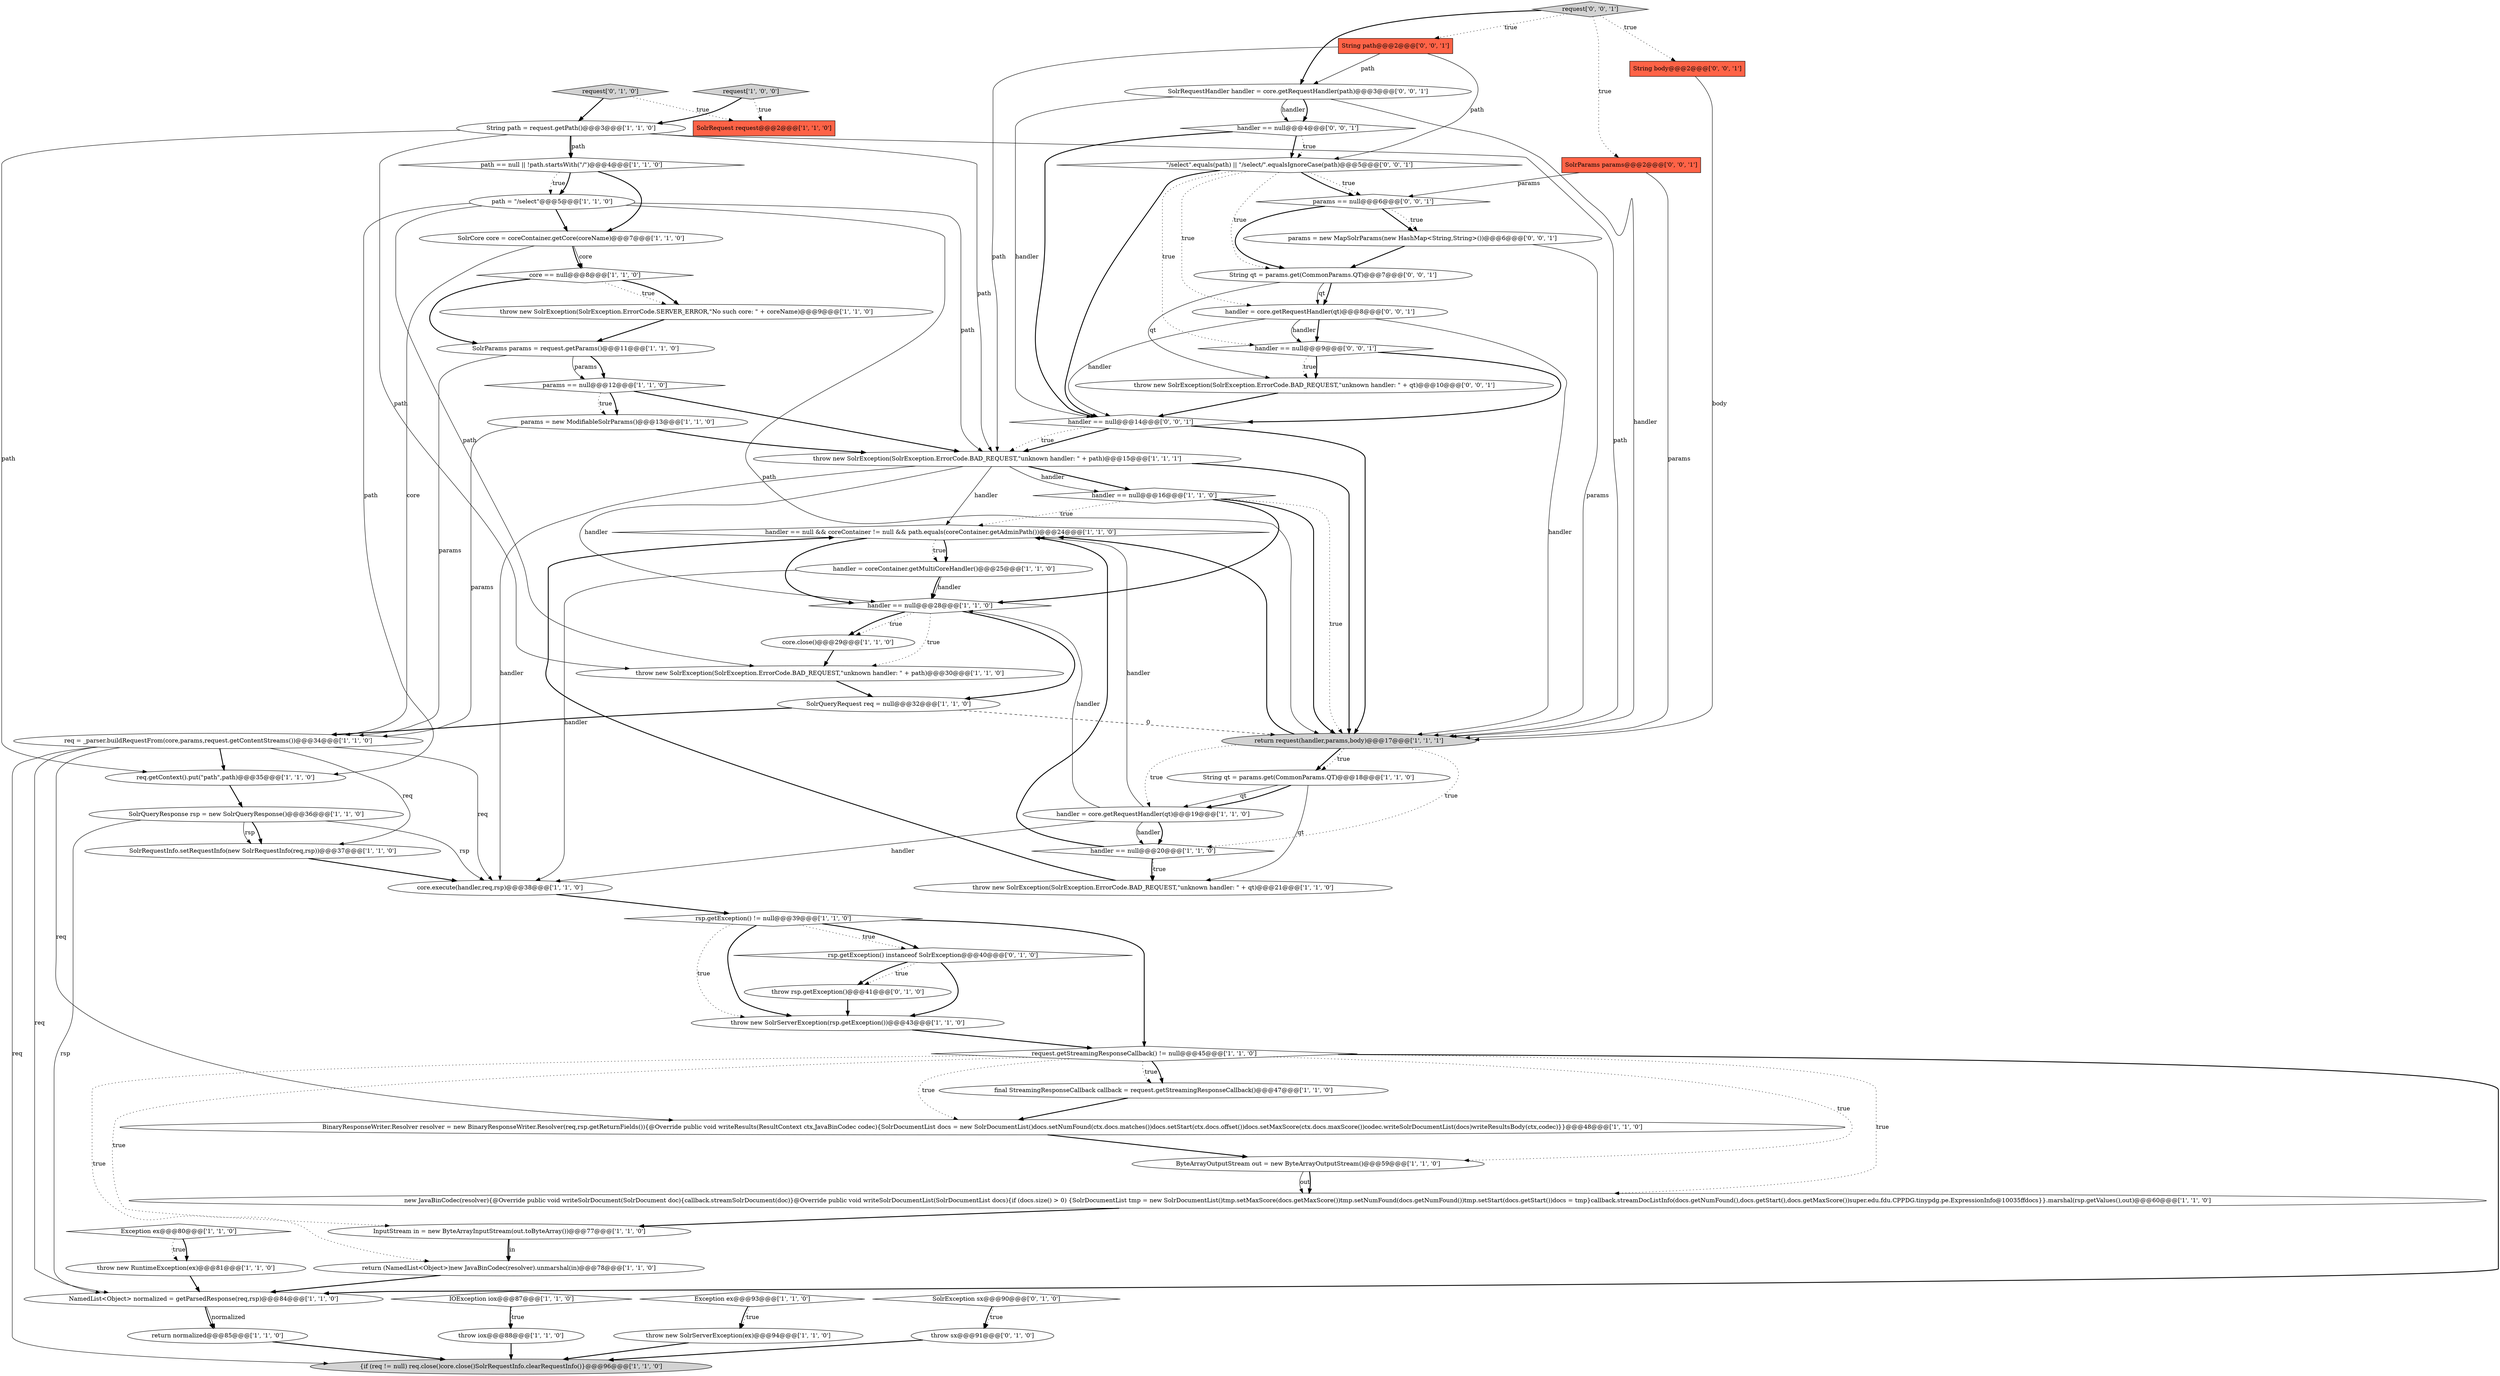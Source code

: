 digraph {
7 [style = filled, label = "handler == null && coreContainer != null && path.equals(coreContainer.getAdminPath())@@@24@@@['1', '1', '0']", fillcolor = white, shape = diamond image = "AAA0AAABBB1BBB"];
9 [style = filled, label = "NamedList<Object> normalized = getParsedResponse(req,rsp)@@@84@@@['1', '1', '0']", fillcolor = white, shape = ellipse image = "AAA0AAABBB1BBB"];
23 [style = filled, label = "params == null@@@12@@@['1', '1', '0']", fillcolor = white, shape = diamond image = "AAA0AAABBB1BBB"];
53 [style = filled, label = "throw new SolrException(SolrException.ErrorCode.BAD_REQUEST,\"unknown handler: \" + qt)@@@10@@@['0', '0', '1']", fillcolor = white, shape = ellipse image = "AAA0AAABBB3BBB"];
58 [style = filled, label = "handler = core.getRequestHandler(qt)@@@8@@@['0', '0', '1']", fillcolor = white, shape = ellipse image = "AAA0AAABBB3BBB"];
17 [style = filled, label = "Exception ex@@@80@@@['1', '1', '0']", fillcolor = white, shape = diamond image = "AAA0AAABBB1BBB"];
49 [style = filled, label = "SolrException sx@@@90@@@['0', '1', '0']", fillcolor = white, shape = diamond image = "AAA1AAABBB2BBB"];
19 [style = filled, label = "req = _parser.buildRequestFrom(core,params,request.getContentStreams())@@@34@@@['1', '1', '0']", fillcolor = white, shape = ellipse image = "AAA0AAABBB1BBB"];
40 [style = filled, label = "Exception ex@@@93@@@['1', '1', '0']", fillcolor = white, shape = diamond image = "AAA0AAABBB1BBB"];
34 [style = filled, label = "return normalized@@@85@@@['1', '1', '0']", fillcolor = white, shape = ellipse image = "AAA0AAABBB1BBB"];
20 [style = filled, label = "handler == null@@@28@@@['1', '1', '0']", fillcolor = white, shape = diamond image = "AAA0AAABBB1BBB"];
59 [style = filled, label = "handler == null@@@9@@@['0', '0', '1']", fillcolor = white, shape = diamond image = "AAA0AAABBB3BBB"];
8 [style = filled, label = "throw new SolrException(SolrException.ErrorCode.BAD_REQUEST,\"unknown handler: \" + qt)@@@21@@@['1', '1', '0']", fillcolor = white, shape = ellipse image = "AAA0AAABBB1BBB"];
15 [style = filled, label = "throw new SolrServerException(rsp.getException())@@@43@@@['1', '1', '0']", fillcolor = white, shape = ellipse image = "AAA0AAABBB1BBB"];
38 [style = filled, label = "throw iox@@@88@@@['1', '1', '0']", fillcolor = white, shape = ellipse image = "AAA0AAABBB1BBB"];
25 [style = filled, label = "throw new SolrException(SolrException.ErrorCode.BAD_REQUEST,\"unknown handler: \" + path)@@@30@@@['1', '1', '0']", fillcolor = white, shape = ellipse image = "AAA0AAABBB1BBB"];
14 [style = filled, label = "String path = request.getPath()@@@3@@@['1', '1', '0']", fillcolor = white, shape = ellipse image = "AAA0AAABBB1BBB"];
41 [style = filled, label = "ByteArrayOutputStream out = new ByteArrayOutputStream()@@@59@@@['1', '1', '0']", fillcolor = white, shape = ellipse image = "AAA0AAABBB1BBB"];
55 [style = filled, label = "params == null@@@6@@@['0', '0', '1']", fillcolor = white, shape = diamond image = "AAA0AAABBB3BBB"];
51 [style = filled, label = "request['0', '1', '0']", fillcolor = lightgray, shape = diamond image = "AAA0AAABBB2BBB"];
16 [style = filled, label = "core == null@@@8@@@['1', '1', '0']", fillcolor = white, shape = diamond image = "AAA0AAABBB1BBB"];
3 [style = filled, label = "throw new SolrException(SolrException.ErrorCode.SERVER_ERROR,\"No such core: \" + coreName)@@@9@@@['1', '1', '0']", fillcolor = white, shape = ellipse image = "AAA0AAABBB1BBB"];
48 [style = filled, label = "throw rsp.getException()@@@41@@@['0', '1', '0']", fillcolor = white, shape = ellipse image = "AAA1AAABBB2BBB"];
64 [style = filled, label = "SolrParams params@@@2@@@['0', '0', '1']", fillcolor = tomato, shape = box image = "AAA0AAABBB3BBB"];
45 [style = filled, label = "handler == null@@@16@@@['1', '1', '0']", fillcolor = white, shape = diamond image = "AAA0AAABBB1BBB"];
30 [style = filled, label = "BinaryResponseWriter.Resolver resolver = new BinaryResponseWriter.Resolver(req,rsp.getReturnFields()){@Override public void writeResults(ResultContext ctx,JavaBinCodec codec){SolrDocumentList docs = new SolrDocumentList()docs.setNumFound(ctx.docs.matches())docs.setStart(ctx.docs.offset())docs.setMaxScore(ctx.docs.maxScore())codec.writeSolrDocumentList(docs)writeResultsBody(ctx,codec)}}@@@48@@@['1', '1', '0']", fillcolor = white, shape = ellipse image = "AAA0AAABBB1BBB"];
5 [style = filled, label = "SolrCore core = coreContainer.getCore(coreName)@@@7@@@['1', '1', '0']", fillcolor = white, shape = ellipse image = "AAA0AAABBB1BBB"];
61 [style = filled, label = "params = new MapSolrParams(new HashMap<String,String>())@@@6@@@['0', '0', '1']", fillcolor = white, shape = ellipse image = "AAA0AAABBB3BBB"];
27 [style = filled, label = "request.getStreamingResponseCallback() != null@@@45@@@['1', '1', '0']", fillcolor = white, shape = diamond image = "AAA0AAABBB1BBB"];
11 [style = filled, label = "return (NamedList<Object>)new JavaBinCodec(resolver).unmarshal(in)@@@78@@@['1', '1', '0']", fillcolor = white, shape = ellipse image = "AAA0AAABBB1BBB"];
36 [style = filled, label = "path == null || !path.startsWith(\"/\")@@@4@@@['1', '1', '0']", fillcolor = white, shape = diamond image = "AAA0AAABBB1BBB"];
37 [style = filled, label = "SolrRequestInfo.setRequestInfo(new SolrRequestInfo(req,rsp))@@@37@@@['1', '1', '0']", fillcolor = white, shape = ellipse image = "AAA0AAABBB1BBB"];
26 [style = filled, label = "{if (req != null) req.close()core.close()SolrRequestInfo.clearRequestInfo()}@@@96@@@['1', '1', '0']", fillcolor = lightgray, shape = ellipse image = "AAA0AAABBB1BBB"];
50 [style = filled, label = "rsp.getException() instanceof SolrException@@@40@@@['0', '1', '0']", fillcolor = white, shape = diamond image = "AAA1AAABBB2BBB"];
54 [style = filled, label = "handler == null@@@14@@@['0', '0', '1']", fillcolor = white, shape = diamond image = "AAA0AAABBB3BBB"];
65 [style = filled, label = "SolrRequestHandler handler = core.getRequestHandler(path)@@@3@@@['0', '0', '1']", fillcolor = white, shape = ellipse image = "AAA0AAABBB3BBB"];
31 [style = filled, label = "handler = coreContainer.getMultiCoreHandler()@@@25@@@['1', '1', '0']", fillcolor = white, shape = ellipse image = "AAA0AAABBB1BBB"];
52 [style = filled, label = "String qt = params.get(CommonParams.QT)@@@7@@@['0', '0', '1']", fillcolor = white, shape = ellipse image = "AAA0AAABBB3BBB"];
28 [style = filled, label = "final StreamingResponseCallback callback = request.getStreamingResponseCallback()@@@47@@@['1', '1', '0']", fillcolor = white, shape = ellipse image = "AAA0AAABBB1BBB"];
63 [style = filled, label = "String body@@@2@@@['0', '0', '1']", fillcolor = tomato, shape = box image = "AAA0AAABBB3BBB"];
29 [style = filled, label = "IOException iox@@@87@@@['1', '1', '0']", fillcolor = white, shape = diamond image = "AAA0AAABBB1BBB"];
43 [style = filled, label = "core.close()@@@29@@@['1', '1', '0']", fillcolor = white, shape = ellipse image = "AAA0AAABBB1BBB"];
33 [style = filled, label = "SolrQueryRequest req = null@@@32@@@['1', '1', '0']", fillcolor = white, shape = ellipse image = "AAA0AAABBB1BBB"];
18 [style = filled, label = "core.execute(handler,req,rsp)@@@38@@@['1', '1', '0']", fillcolor = white, shape = ellipse image = "AAA0AAABBB1BBB"];
1 [style = filled, label = "SolrRequest request@@@2@@@['1', '1', '0']", fillcolor = tomato, shape = box image = "AAA0AAABBB1BBB"];
57 [style = filled, label = "String path@@@2@@@['0', '0', '1']", fillcolor = tomato, shape = box image = "AAA0AAABBB3BBB"];
10 [style = filled, label = "path = \"/select\"@@@5@@@['1', '1', '0']", fillcolor = white, shape = ellipse image = "AAA0AAABBB1BBB"];
24 [style = filled, label = "InputStream in = new ByteArrayInputStream(out.toByteArray())@@@77@@@['1', '1', '0']", fillcolor = white, shape = ellipse image = "AAA0AAABBB1BBB"];
2 [style = filled, label = "rsp.getException() != null@@@39@@@['1', '1', '0']", fillcolor = white, shape = diamond image = "AAA0AAABBB1BBB"];
46 [style = filled, label = "request['1', '0', '0']", fillcolor = lightgray, shape = diamond image = "AAA0AAABBB1BBB"];
13 [style = filled, label = "handler = core.getRequestHandler(qt)@@@19@@@['1', '1', '0']", fillcolor = white, shape = ellipse image = "AAA0AAABBB1BBB"];
56 [style = filled, label = "request['0', '0', '1']", fillcolor = lightgray, shape = diamond image = "AAA0AAABBB3BBB"];
6 [style = filled, label = "handler == null@@@20@@@['1', '1', '0']", fillcolor = white, shape = diamond image = "AAA0AAABBB1BBB"];
60 [style = filled, label = "\"/select\".equals(path) || \"/select/\".equalsIgnoreCase(path)@@@5@@@['0', '0', '1']", fillcolor = white, shape = diamond image = "AAA0AAABBB3BBB"];
62 [style = filled, label = "handler == null@@@4@@@['0', '0', '1']", fillcolor = white, shape = diamond image = "AAA0AAABBB3BBB"];
12 [style = filled, label = "throw new SolrServerException(ex)@@@94@@@['1', '1', '0']", fillcolor = white, shape = ellipse image = "AAA0AAABBB1BBB"];
47 [style = filled, label = "throw sx@@@91@@@['0', '1', '0']", fillcolor = white, shape = ellipse image = "AAA1AAABBB2BBB"];
21 [style = filled, label = "return request(handler,params,body)@@@17@@@['1', '1', '1']", fillcolor = lightgray, shape = ellipse image = "AAA0AAABBB1BBB"];
39 [style = filled, label = "throw new RuntimeException(ex)@@@81@@@['1', '1', '0']", fillcolor = white, shape = ellipse image = "AAA0AAABBB1BBB"];
22 [style = filled, label = "req.getContext().put(\"path\",path)@@@35@@@['1', '1', '0']", fillcolor = white, shape = ellipse image = "AAA0AAABBB1BBB"];
42 [style = filled, label = "String qt = params.get(CommonParams.QT)@@@18@@@['1', '1', '0']", fillcolor = white, shape = ellipse image = "AAA0AAABBB1BBB"];
44 [style = filled, label = "SolrQueryResponse rsp = new SolrQueryResponse()@@@36@@@['1', '1', '0']", fillcolor = white, shape = ellipse image = "AAA0AAABBB1BBB"];
32 [style = filled, label = "params = new ModifiableSolrParams()@@@13@@@['1', '1', '0']", fillcolor = white, shape = ellipse image = "AAA0AAABBB1BBB"];
35 [style = filled, label = "SolrParams params = request.getParams()@@@11@@@['1', '1', '0']", fillcolor = white, shape = ellipse image = "AAA0AAABBB1BBB"];
0 [style = filled, label = "throw new SolrException(SolrException.ErrorCode.BAD_REQUEST,\"unknown handler: \" + path)@@@15@@@['1', '1', '1']", fillcolor = white, shape = ellipse image = "AAA0AAABBB1BBB"];
4 [style = filled, label = "new JavaBinCodec(resolver){@Override public void writeSolrDocument(SolrDocument doc){callback.streamSolrDocument(doc)}@Override public void writeSolrDocumentList(SolrDocumentList docs){if (docs.size() > 0) {SolrDocumentList tmp = new SolrDocumentList()tmp.setMaxScore(docs.getMaxScore())tmp.setNumFound(docs.getNumFound())tmp.setStart(docs.getStart())docs = tmp}callback.streamDocListInfo(docs.getNumFound(),docs.getStart(),docs.getMaxScore())super.edu.fdu.CPPDG.tinypdg.pe.ExpressionInfo@10035ffdocs}}.marshal(rsp.getValues(),out)@@@60@@@['1', '1', '0']", fillcolor = white, shape = ellipse image = "AAA0AAABBB1BBB"];
27->41 [style = dotted, label="true"];
38->26 [style = bold, label=""];
20->25 [style = dotted, label="true"];
23->32 [style = bold, label=""];
54->21 [style = bold, label=""];
50->48 [style = dotted, label="true"];
5->19 [style = solid, label="core"];
41->4 [style = solid, label="out"];
58->21 [style = solid, label="handler"];
19->30 [style = solid, label="req"];
13->6 [style = bold, label=""];
64->21 [style = solid, label="params"];
20->43 [style = dotted, label="true"];
19->22 [style = bold, label=""];
27->24 [style = dotted, label="true"];
13->6 [style = solid, label="handler"];
57->65 [style = solid, label="path"];
23->32 [style = dotted, label="true"];
6->8 [style = bold, label=""];
30->41 [style = bold, label=""];
44->37 [style = bold, label=""];
4->24 [style = bold, label=""];
7->31 [style = dotted, label="true"];
41->4 [style = bold, label=""];
65->62 [style = bold, label=""];
50->15 [style = bold, label=""];
3->35 [style = bold, label=""];
32->19 [style = solid, label="params"];
60->55 [style = bold, label=""];
10->22 [style = solid, label="path"];
49->47 [style = bold, label=""];
0->21 [style = bold, label=""];
17->39 [style = dotted, label="true"];
19->9 [style = solid, label="req"];
17->39 [style = bold, label=""];
32->0 [style = bold, label=""];
24->11 [style = solid, label="in"];
61->21 [style = solid, label="params"];
29->38 [style = bold, label=""];
55->61 [style = bold, label=""];
16->35 [style = bold, label=""];
10->0 [style = solid, label="path"];
27->28 [style = dotted, label="true"];
62->60 [style = dotted, label="true"];
34->26 [style = bold, label=""];
9->34 [style = bold, label=""];
10->5 [style = bold, label=""];
16->3 [style = dotted, label="true"];
58->59 [style = bold, label=""];
56->57 [style = dotted, label="true"];
27->30 [style = dotted, label="true"];
28->30 [style = bold, label=""];
29->38 [style = dotted, label="true"];
36->10 [style = dotted, label="true"];
61->52 [style = bold, label=""];
54->0 [style = bold, label=""];
10->25 [style = solid, label="path"];
21->42 [style = bold, label=""];
59->53 [style = dotted, label="true"];
27->4 [style = dotted, label="true"];
27->28 [style = bold, label=""];
52->58 [style = bold, label=""];
37->18 [style = bold, label=""];
60->59 [style = dotted, label="true"];
52->53 [style = solid, label="qt"];
24->11 [style = bold, label=""];
25->33 [style = bold, label=""];
56->65 [style = bold, label=""];
7->20 [style = bold, label=""];
13->7 [style = solid, label="handler"];
10->21 [style = solid, label="path"];
45->21 [style = dotted, label="true"];
65->21 [style = solid, label="handler"];
27->11 [style = dotted, label="true"];
45->7 [style = dotted, label="true"];
14->21 [style = solid, label="path"];
62->60 [style = bold, label=""];
35->23 [style = bold, label=""];
2->27 [style = bold, label=""];
42->13 [style = solid, label="qt"];
0->7 [style = solid, label="handler"];
55->52 [style = bold, label=""];
58->59 [style = solid, label="handler"];
5->16 [style = bold, label=""];
56->63 [style = dotted, label="true"];
14->36 [style = bold, label=""];
51->14 [style = bold, label=""];
12->26 [style = bold, label=""];
53->54 [style = bold, label=""];
13->20 [style = solid, label="handler"];
43->25 [style = bold, label=""];
44->9 [style = solid, label="rsp"];
2->50 [style = dotted, label="true"];
22->44 [style = bold, label=""];
60->54 [style = bold, label=""];
9->34 [style = solid, label="normalized"];
36->10 [style = bold, label=""];
0->45 [style = bold, label=""];
27->9 [style = bold, label=""];
59->54 [style = bold, label=""];
14->25 [style = solid, label="path"];
42->13 [style = bold, label=""];
0->45 [style = solid, label="handler"];
64->55 [style = solid, label="params"];
23->0 [style = bold, label=""];
47->26 [style = bold, label=""];
65->62 [style = solid, label="handler"];
31->18 [style = solid, label="handler"];
6->8 [style = dotted, label="true"];
2->15 [style = dotted, label="true"];
46->14 [style = bold, label=""];
60->55 [style = dotted, label="true"];
7->31 [style = bold, label=""];
16->3 [style = bold, label=""];
54->0 [style = dotted, label="true"];
31->20 [style = bold, label=""];
39->9 [style = bold, label=""];
58->54 [style = solid, label="handler"];
33->21 [style = dashed, label="0"];
21->7 [style = bold, label=""];
21->6 [style = dotted, label="true"];
35->19 [style = solid, label="params"];
8->7 [style = bold, label=""];
0->20 [style = solid, label="handler"];
46->1 [style = dotted, label="true"];
19->37 [style = solid, label="req"];
14->0 [style = solid, label="path"];
13->18 [style = solid, label="handler"];
20->43 [style = bold, label=""];
57->60 [style = solid, label="path"];
56->64 [style = dotted, label="true"];
20->33 [style = bold, label=""];
63->21 [style = solid, label="body"];
44->37 [style = solid, label="rsp"];
21->42 [style = dotted, label="true"];
5->16 [style = solid, label="core"];
40->12 [style = bold, label=""];
18->2 [style = bold, label=""];
19->18 [style = solid, label="req"];
35->23 [style = solid, label="params"];
45->21 [style = bold, label=""];
0->18 [style = solid, label="handler"];
42->8 [style = solid, label="qt"];
45->20 [style = bold, label=""];
52->58 [style = solid, label="qt"];
11->9 [style = bold, label=""];
50->48 [style = bold, label=""];
36->5 [style = bold, label=""];
57->0 [style = solid, label="path"];
14->22 [style = solid, label="path"];
62->54 [style = bold, label=""];
15->27 [style = bold, label=""];
55->61 [style = dotted, label="true"];
60->58 [style = dotted, label="true"];
60->52 [style = dotted, label="true"];
51->1 [style = dotted, label="true"];
65->54 [style = solid, label="handler"];
14->36 [style = solid, label="path"];
59->53 [style = bold, label=""];
33->19 [style = bold, label=""];
31->20 [style = solid, label="handler"];
2->50 [style = bold, label=""];
19->26 [style = solid, label="req"];
49->47 [style = dotted, label="true"];
6->7 [style = bold, label=""];
40->12 [style = dotted, label="true"];
44->18 [style = solid, label="rsp"];
2->15 [style = bold, label=""];
48->15 [style = bold, label=""];
21->13 [style = dotted, label="true"];
}
